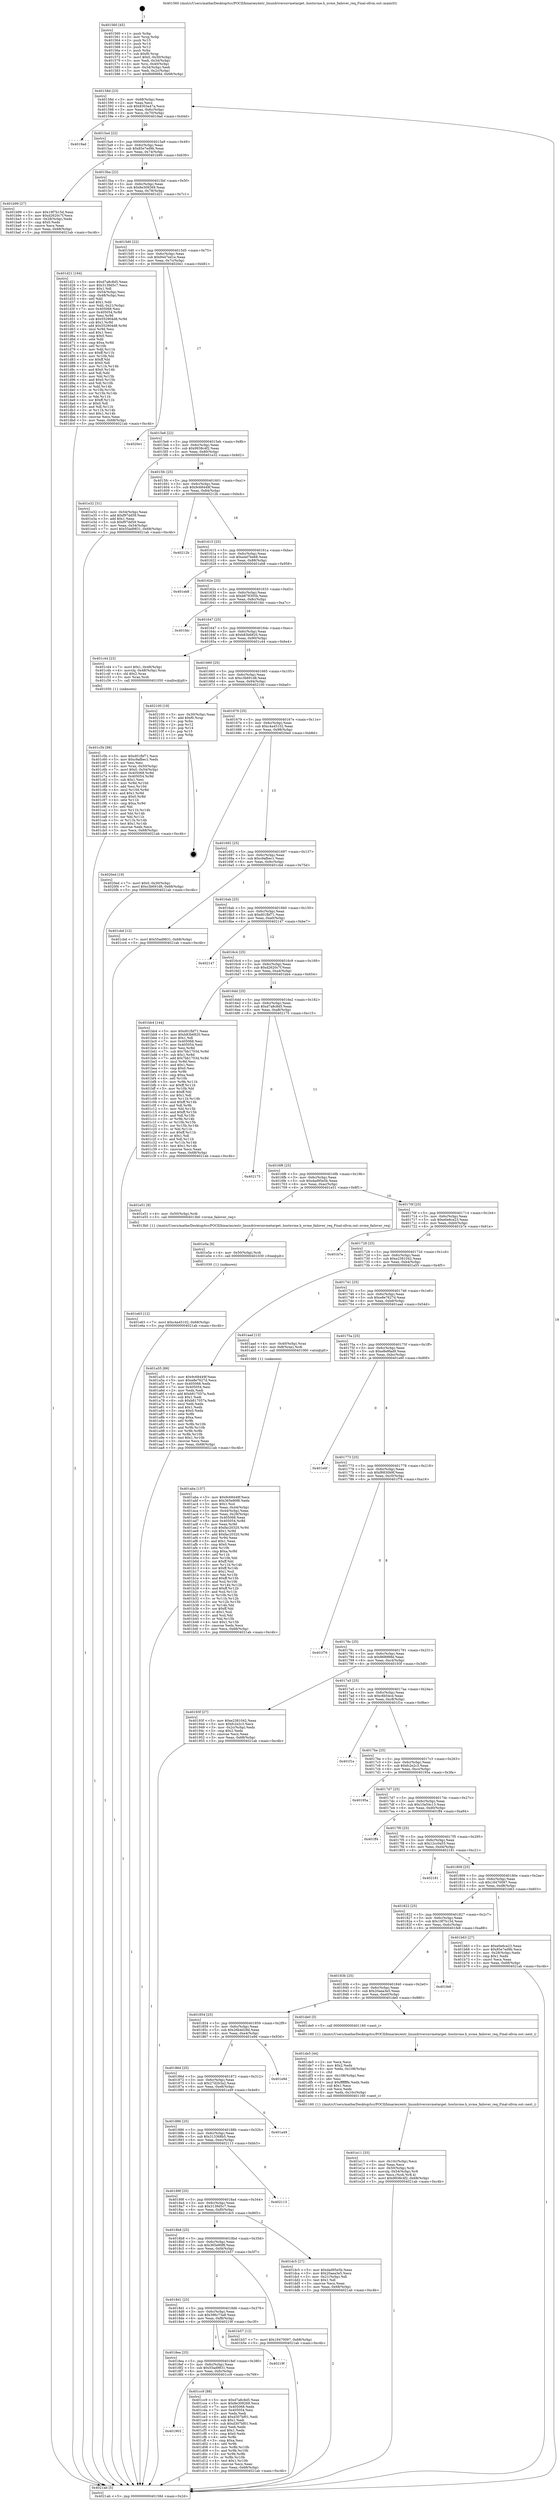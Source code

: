 digraph "0x401560" {
  label = "0x401560 (/mnt/c/Users/mathe/Desktop/tcc/POCII/binaries/extr_linuxdriversnvmetarget..hostnvme.h_nvme_failover_req_Final-ollvm.out::main(0))"
  labelloc = "t"
  node[shape=record]

  Entry [label="",width=0.3,height=0.3,shape=circle,fillcolor=black,style=filled]
  "0x40158d" [label="{
     0x40158d [23]\l
     | [instrs]\l
     &nbsp;&nbsp;0x40158d \<+3\>: mov -0x68(%rbp),%eax\l
     &nbsp;&nbsp;0x401590 \<+2\>: mov %eax,%ecx\l
     &nbsp;&nbsp;0x401592 \<+6\>: sub $0x8303a47a,%ecx\l
     &nbsp;&nbsp;0x401598 \<+3\>: mov %eax,-0x6c(%rbp)\l
     &nbsp;&nbsp;0x40159b \<+3\>: mov %ecx,-0x70(%rbp)\l
     &nbsp;&nbsp;0x40159e \<+6\>: je 00000000004019ad \<main+0x44d\>\l
  }"]
  "0x4019ad" [label="{
     0x4019ad\l
  }", style=dashed]
  "0x4015a4" [label="{
     0x4015a4 [22]\l
     | [instrs]\l
     &nbsp;&nbsp;0x4015a4 \<+5\>: jmp 00000000004015a9 \<main+0x49\>\l
     &nbsp;&nbsp;0x4015a9 \<+3\>: mov -0x6c(%rbp),%eax\l
     &nbsp;&nbsp;0x4015ac \<+5\>: sub $0x85e7ed9b,%eax\l
     &nbsp;&nbsp;0x4015b1 \<+3\>: mov %eax,-0x74(%rbp)\l
     &nbsp;&nbsp;0x4015b4 \<+6\>: je 0000000000401b99 \<main+0x639\>\l
  }"]
  Exit [label="",width=0.3,height=0.3,shape=circle,fillcolor=black,style=filled,peripheries=2]
  "0x401b99" [label="{
     0x401b99 [27]\l
     | [instrs]\l
     &nbsp;&nbsp;0x401b99 \<+5\>: mov $0x19f7b15d,%eax\l
     &nbsp;&nbsp;0x401b9e \<+5\>: mov $0xd2620c7f,%ecx\l
     &nbsp;&nbsp;0x401ba3 \<+3\>: mov -0x28(%rbp),%edx\l
     &nbsp;&nbsp;0x401ba6 \<+3\>: cmp $0x0,%edx\l
     &nbsp;&nbsp;0x401ba9 \<+3\>: cmove %ecx,%eax\l
     &nbsp;&nbsp;0x401bac \<+3\>: mov %eax,-0x68(%rbp)\l
     &nbsp;&nbsp;0x401baf \<+5\>: jmp 00000000004021ab \<main+0xc4b\>\l
  }"]
  "0x4015ba" [label="{
     0x4015ba [22]\l
     | [instrs]\l
     &nbsp;&nbsp;0x4015ba \<+5\>: jmp 00000000004015bf \<main+0x5f\>\l
     &nbsp;&nbsp;0x4015bf \<+3\>: mov -0x6c(%rbp),%eax\l
     &nbsp;&nbsp;0x4015c2 \<+5\>: sub $0x8e309269,%eax\l
     &nbsp;&nbsp;0x4015c7 \<+3\>: mov %eax,-0x78(%rbp)\l
     &nbsp;&nbsp;0x4015ca \<+6\>: je 0000000000401d21 \<main+0x7c1\>\l
  }"]
  "0x401e63" [label="{
     0x401e63 [12]\l
     | [instrs]\l
     &nbsp;&nbsp;0x401e63 \<+7\>: movl $0xc4a45102,-0x68(%rbp)\l
     &nbsp;&nbsp;0x401e6a \<+5\>: jmp 00000000004021ab \<main+0xc4b\>\l
  }"]
  "0x401d21" [label="{
     0x401d21 [164]\l
     | [instrs]\l
     &nbsp;&nbsp;0x401d21 \<+5\>: mov $0xd7a8c8d5,%eax\l
     &nbsp;&nbsp;0x401d26 \<+5\>: mov $0x3139d5c7,%ecx\l
     &nbsp;&nbsp;0x401d2b \<+2\>: mov $0x1,%dl\l
     &nbsp;&nbsp;0x401d2d \<+3\>: mov -0x54(%rbp),%esi\l
     &nbsp;&nbsp;0x401d30 \<+3\>: cmp -0x48(%rbp),%esi\l
     &nbsp;&nbsp;0x401d33 \<+4\>: setl %dil\l
     &nbsp;&nbsp;0x401d37 \<+4\>: and $0x1,%dil\l
     &nbsp;&nbsp;0x401d3b \<+4\>: mov %dil,-0x21(%rbp)\l
     &nbsp;&nbsp;0x401d3f \<+7\>: mov 0x405068,%esi\l
     &nbsp;&nbsp;0x401d46 \<+8\>: mov 0x405054,%r8d\l
     &nbsp;&nbsp;0x401d4e \<+3\>: mov %esi,%r9d\l
     &nbsp;&nbsp;0x401d51 \<+7\>: sub $0x552904d8,%r9d\l
     &nbsp;&nbsp;0x401d58 \<+4\>: sub $0x1,%r9d\l
     &nbsp;&nbsp;0x401d5c \<+7\>: add $0x552904d8,%r9d\l
     &nbsp;&nbsp;0x401d63 \<+4\>: imul %r9d,%esi\l
     &nbsp;&nbsp;0x401d67 \<+3\>: and $0x1,%esi\l
     &nbsp;&nbsp;0x401d6a \<+3\>: cmp $0x0,%esi\l
     &nbsp;&nbsp;0x401d6d \<+4\>: sete %dil\l
     &nbsp;&nbsp;0x401d71 \<+4\>: cmp $0xa,%r8d\l
     &nbsp;&nbsp;0x401d75 \<+4\>: setl %r10b\l
     &nbsp;&nbsp;0x401d79 \<+3\>: mov %dil,%r11b\l
     &nbsp;&nbsp;0x401d7c \<+4\>: xor $0xff,%r11b\l
     &nbsp;&nbsp;0x401d80 \<+3\>: mov %r10b,%bl\l
     &nbsp;&nbsp;0x401d83 \<+3\>: xor $0xff,%bl\l
     &nbsp;&nbsp;0x401d86 \<+3\>: xor $0x0,%dl\l
     &nbsp;&nbsp;0x401d89 \<+3\>: mov %r11b,%r14b\l
     &nbsp;&nbsp;0x401d8c \<+4\>: and $0x0,%r14b\l
     &nbsp;&nbsp;0x401d90 \<+3\>: and %dl,%dil\l
     &nbsp;&nbsp;0x401d93 \<+3\>: mov %bl,%r15b\l
     &nbsp;&nbsp;0x401d96 \<+4\>: and $0x0,%r15b\l
     &nbsp;&nbsp;0x401d9a \<+3\>: and %dl,%r10b\l
     &nbsp;&nbsp;0x401d9d \<+3\>: or %dil,%r14b\l
     &nbsp;&nbsp;0x401da0 \<+3\>: or %r10b,%r15b\l
     &nbsp;&nbsp;0x401da3 \<+3\>: xor %r15b,%r14b\l
     &nbsp;&nbsp;0x401da6 \<+3\>: or %bl,%r11b\l
     &nbsp;&nbsp;0x401da9 \<+4\>: xor $0xff,%r11b\l
     &nbsp;&nbsp;0x401dad \<+3\>: or $0x0,%dl\l
     &nbsp;&nbsp;0x401db0 \<+3\>: and %dl,%r11b\l
     &nbsp;&nbsp;0x401db3 \<+3\>: or %r11b,%r14b\l
     &nbsp;&nbsp;0x401db6 \<+4\>: test $0x1,%r14b\l
     &nbsp;&nbsp;0x401dba \<+3\>: cmovne %ecx,%eax\l
     &nbsp;&nbsp;0x401dbd \<+3\>: mov %eax,-0x68(%rbp)\l
     &nbsp;&nbsp;0x401dc0 \<+5\>: jmp 00000000004021ab \<main+0xc4b\>\l
  }"]
  "0x4015d0" [label="{
     0x4015d0 [22]\l
     | [instrs]\l
     &nbsp;&nbsp;0x4015d0 \<+5\>: jmp 00000000004015d5 \<main+0x75\>\l
     &nbsp;&nbsp;0x4015d5 \<+3\>: mov -0x6c(%rbp),%eax\l
     &nbsp;&nbsp;0x4015d8 \<+5\>: sub $0x9447ed1e,%eax\l
     &nbsp;&nbsp;0x4015dd \<+3\>: mov %eax,-0x7c(%rbp)\l
     &nbsp;&nbsp;0x4015e0 \<+6\>: je 00000000004020e1 \<main+0xb81\>\l
  }"]
  "0x401e5a" [label="{
     0x401e5a [9]\l
     | [instrs]\l
     &nbsp;&nbsp;0x401e5a \<+4\>: mov -0x50(%rbp),%rdi\l
     &nbsp;&nbsp;0x401e5e \<+5\>: call 0000000000401030 \<free@plt\>\l
     | [calls]\l
     &nbsp;&nbsp;0x401030 \{1\} (unknown)\l
  }"]
  "0x4020e1" [label="{
     0x4020e1\l
  }", style=dashed]
  "0x4015e6" [label="{
     0x4015e6 [22]\l
     | [instrs]\l
     &nbsp;&nbsp;0x4015e6 \<+5\>: jmp 00000000004015eb \<main+0x8b\>\l
     &nbsp;&nbsp;0x4015eb \<+3\>: mov -0x6c(%rbp),%eax\l
     &nbsp;&nbsp;0x4015ee \<+5\>: sub $0x9938c4f2,%eax\l
     &nbsp;&nbsp;0x4015f3 \<+3\>: mov %eax,-0x80(%rbp)\l
     &nbsp;&nbsp;0x4015f6 \<+6\>: je 0000000000401e32 \<main+0x8d2\>\l
  }"]
  "0x401e11" [label="{
     0x401e11 [33]\l
     | [instrs]\l
     &nbsp;&nbsp;0x401e11 \<+6\>: mov -0x10c(%rbp),%ecx\l
     &nbsp;&nbsp;0x401e17 \<+3\>: imul %eax,%ecx\l
     &nbsp;&nbsp;0x401e1a \<+4\>: mov -0x50(%rbp),%rdi\l
     &nbsp;&nbsp;0x401e1e \<+4\>: movslq -0x54(%rbp),%r8\l
     &nbsp;&nbsp;0x401e22 \<+4\>: mov %ecx,(%rdi,%r8,4)\l
     &nbsp;&nbsp;0x401e26 \<+7\>: movl $0x9938c4f2,-0x68(%rbp)\l
     &nbsp;&nbsp;0x401e2d \<+5\>: jmp 00000000004021ab \<main+0xc4b\>\l
  }"]
  "0x401e32" [label="{
     0x401e32 [31]\l
     | [instrs]\l
     &nbsp;&nbsp;0x401e32 \<+3\>: mov -0x54(%rbp),%eax\l
     &nbsp;&nbsp;0x401e35 \<+5\>: add $0xf97dd59,%eax\l
     &nbsp;&nbsp;0x401e3a \<+3\>: add $0x1,%eax\l
     &nbsp;&nbsp;0x401e3d \<+5\>: sub $0xf97dd59,%eax\l
     &nbsp;&nbsp;0x401e42 \<+3\>: mov %eax,-0x54(%rbp)\l
     &nbsp;&nbsp;0x401e45 \<+7\>: movl $0x55ad9831,-0x68(%rbp)\l
     &nbsp;&nbsp;0x401e4c \<+5\>: jmp 00000000004021ab \<main+0xc4b\>\l
  }"]
  "0x4015fc" [label="{
     0x4015fc [25]\l
     | [instrs]\l
     &nbsp;&nbsp;0x4015fc \<+5\>: jmp 0000000000401601 \<main+0xa1\>\l
     &nbsp;&nbsp;0x401601 \<+3\>: mov -0x6c(%rbp),%eax\l
     &nbsp;&nbsp;0x401604 \<+5\>: sub $0x9c68449f,%eax\l
     &nbsp;&nbsp;0x401609 \<+6\>: mov %eax,-0x84(%rbp)\l
     &nbsp;&nbsp;0x40160f \<+6\>: je 000000000040212b \<main+0xbcb\>\l
  }"]
  "0x401de5" [label="{
     0x401de5 [44]\l
     | [instrs]\l
     &nbsp;&nbsp;0x401de5 \<+2\>: xor %ecx,%ecx\l
     &nbsp;&nbsp;0x401de7 \<+5\>: mov $0x2,%edx\l
     &nbsp;&nbsp;0x401dec \<+6\>: mov %edx,-0x108(%rbp)\l
     &nbsp;&nbsp;0x401df2 \<+1\>: cltd\l
     &nbsp;&nbsp;0x401df3 \<+6\>: mov -0x108(%rbp),%esi\l
     &nbsp;&nbsp;0x401df9 \<+2\>: idiv %esi\l
     &nbsp;&nbsp;0x401dfb \<+6\>: imul $0xfffffffe,%edx,%edx\l
     &nbsp;&nbsp;0x401e01 \<+3\>: sub $0x1,%ecx\l
     &nbsp;&nbsp;0x401e04 \<+2\>: sub %ecx,%edx\l
     &nbsp;&nbsp;0x401e06 \<+6\>: mov %edx,-0x10c(%rbp)\l
     &nbsp;&nbsp;0x401e0c \<+5\>: call 0000000000401160 \<next_i\>\l
     | [calls]\l
     &nbsp;&nbsp;0x401160 \{1\} (/mnt/c/Users/mathe/Desktop/tcc/POCII/binaries/extr_linuxdriversnvmetarget..hostnvme.h_nvme_failover_req_Final-ollvm.out::next_i)\l
  }"]
  "0x40212b" [label="{
     0x40212b\l
  }", style=dashed]
  "0x401615" [label="{
     0x401615 [25]\l
     | [instrs]\l
     &nbsp;&nbsp;0x401615 \<+5\>: jmp 000000000040161a \<main+0xba\>\l
     &nbsp;&nbsp;0x40161a \<+3\>: mov -0x6c(%rbp),%eax\l
     &nbsp;&nbsp;0x40161d \<+5\>: sub $0xa4d7be68,%eax\l
     &nbsp;&nbsp;0x401622 \<+6\>: mov %eax,-0x88(%rbp)\l
     &nbsp;&nbsp;0x401628 \<+6\>: je 0000000000401eb8 \<main+0x958\>\l
  }"]
  "0x401903" [label="{
     0x401903\l
  }", style=dashed]
  "0x401eb8" [label="{
     0x401eb8\l
  }", style=dashed]
  "0x40162e" [label="{
     0x40162e [25]\l
     | [instrs]\l
     &nbsp;&nbsp;0x40162e \<+5\>: jmp 0000000000401633 \<main+0xd3\>\l
     &nbsp;&nbsp;0x401633 \<+3\>: mov -0x6c(%rbp),%eax\l
     &nbsp;&nbsp;0x401636 \<+5\>: sub $0xb678305b,%eax\l
     &nbsp;&nbsp;0x40163b \<+6\>: mov %eax,-0x8c(%rbp)\l
     &nbsp;&nbsp;0x401641 \<+6\>: je 0000000000401fdc \<main+0xa7c\>\l
  }"]
  "0x401cc9" [label="{
     0x401cc9 [88]\l
     | [instrs]\l
     &nbsp;&nbsp;0x401cc9 \<+5\>: mov $0xd7a8c8d5,%eax\l
     &nbsp;&nbsp;0x401cce \<+5\>: mov $0x8e309269,%ecx\l
     &nbsp;&nbsp;0x401cd3 \<+7\>: mov 0x405068,%edx\l
     &nbsp;&nbsp;0x401cda \<+7\>: mov 0x405054,%esi\l
     &nbsp;&nbsp;0x401ce1 \<+2\>: mov %edx,%edi\l
     &nbsp;&nbsp;0x401ce3 \<+6\>: add $0xd307bf01,%edi\l
     &nbsp;&nbsp;0x401ce9 \<+3\>: sub $0x1,%edi\l
     &nbsp;&nbsp;0x401cec \<+6\>: sub $0xd307bf01,%edi\l
     &nbsp;&nbsp;0x401cf2 \<+3\>: imul %edi,%edx\l
     &nbsp;&nbsp;0x401cf5 \<+3\>: and $0x1,%edx\l
     &nbsp;&nbsp;0x401cf8 \<+3\>: cmp $0x0,%edx\l
     &nbsp;&nbsp;0x401cfb \<+4\>: sete %r8b\l
     &nbsp;&nbsp;0x401cff \<+3\>: cmp $0xa,%esi\l
     &nbsp;&nbsp;0x401d02 \<+4\>: setl %r9b\l
     &nbsp;&nbsp;0x401d06 \<+3\>: mov %r8b,%r10b\l
     &nbsp;&nbsp;0x401d09 \<+3\>: and %r9b,%r10b\l
     &nbsp;&nbsp;0x401d0c \<+3\>: xor %r9b,%r8b\l
     &nbsp;&nbsp;0x401d0f \<+3\>: or %r8b,%r10b\l
     &nbsp;&nbsp;0x401d12 \<+4\>: test $0x1,%r10b\l
     &nbsp;&nbsp;0x401d16 \<+3\>: cmovne %ecx,%eax\l
     &nbsp;&nbsp;0x401d19 \<+3\>: mov %eax,-0x68(%rbp)\l
     &nbsp;&nbsp;0x401d1c \<+5\>: jmp 00000000004021ab \<main+0xc4b\>\l
  }"]
  "0x401fdc" [label="{
     0x401fdc\l
  }", style=dashed]
  "0x401647" [label="{
     0x401647 [25]\l
     | [instrs]\l
     &nbsp;&nbsp;0x401647 \<+5\>: jmp 000000000040164c \<main+0xec\>\l
     &nbsp;&nbsp;0x40164c \<+3\>: mov -0x6c(%rbp),%eax\l
     &nbsp;&nbsp;0x40164f \<+5\>: sub $0xb83b6820,%eax\l
     &nbsp;&nbsp;0x401654 \<+6\>: mov %eax,-0x90(%rbp)\l
     &nbsp;&nbsp;0x40165a \<+6\>: je 0000000000401c44 \<main+0x6e4\>\l
  }"]
  "0x4018ea" [label="{
     0x4018ea [25]\l
     | [instrs]\l
     &nbsp;&nbsp;0x4018ea \<+5\>: jmp 00000000004018ef \<main+0x38f\>\l
     &nbsp;&nbsp;0x4018ef \<+3\>: mov -0x6c(%rbp),%eax\l
     &nbsp;&nbsp;0x4018f2 \<+5\>: sub $0x55ad9831,%eax\l
     &nbsp;&nbsp;0x4018f7 \<+6\>: mov %eax,-0xfc(%rbp)\l
     &nbsp;&nbsp;0x4018fd \<+6\>: je 0000000000401cc9 \<main+0x769\>\l
  }"]
  "0x401c44" [label="{
     0x401c44 [23]\l
     | [instrs]\l
     &nbsp;&nbsp;0x401c44 \<+7\>: movl $0x1,-0x48(%rbp)\l
     &nbsp;&nbsp;0x401c4b \<+4\>: movslq -0x48(%rbp),%rax\l
     &nbsp;&nbsp;0x401c4f \<+4\>: shl $0x2,%rax\l
     &nbsp;&nbsp;0x401c53 \<+3\>: mov %rax,%rdi\l
     &nbsp;&nbsp;0x401c56 \<+5\>: call 0000000000401050 \<malloc@plt\>\l
     | [calls]\l
     &nbsp;&nbsp;0x401050 \{1\} (unknown)\l
  }"]
  "0x401660" [label="{
     0x401660 [25]\l
     | [instrs]\l
     &nbsp;&nbsp;0x401660 \<+5\>: jmp 0000000000401665 \<main+0x105\>\l
     &nbsp;&nbsp;0x401665 \<+3\>: mov -0x6c(%rbp),%eax\l
     &nbsp;&nbsp;0x401668 \<+5\>: sub $0xc3b691d8,%eax\l
     &nbsp;&nbsp;0x40166d \<+6\>: mov %eax,-0x94(%rbp)\l
     &nbsp;&nbsp;0x401673 \<+6\>: je 0000000000402100 \<main+0xba0\>\l
  }"]
  "0x40219f" [label="{
     0x40219f\l
  }", style=dashed]
  "0x402100" [label="{
     0x402100 [19]\l
     | [instrs]\l
     &nbsp;&nbsp;0x402100 \<+3\>: mov -0x30(%rbp),%eax\l
     &nbsp;&nbsp;0x402103 \<+7\>: add $0xf0,%rsp\l
     &nbsp;&nbsp;0x40210a \<+1\>: pop %rbx\l
     &nbsp;&nbsp;0x40210b \<+2\>: pop %r12\l
     &nbsp;&nbsp;0x40210d \<+2\>: pop %r14\l
     &nbsp;&nbsp;0x40210f \<+2\>: pop %r15\l
     &nbsp;&nbsp;0x402111 \<+1\>: pop %rbp\l
     &nbsp;&nbsp;0x402112 \<+1\>: ret\l
  }"]
  "0x401679" [label="{
     0x401679 [25]\l
     | [instrs]\l
     &nbsp;&nbsp;0x401679 \<+5\>: jmp 000000000040167e \<main+0x11e\>\l
     &nbsp;&nbsp;0x40167e \<+3\>: mov -0x6c(%rbp),%eax\l
     &nbsp;&nbsp;0x401681 \<+5\>: sub $0xc4a45102,%eax\l
     &nbsp;&nbsp;0x401686 \<+6\>: mov %eax,-0x98(%rbp)\l
     &nbsp;&nbsp;0x40168c \<+6\>: je 00000000004020ed \<main+0xb8d\>\l
  }"]
  "0x401c5b" [label="{
     0x401c5b [98]\l
     | [instrs]\l
     &nbsp;&nbsp;0x401c5b \<+5\>: mov $0xd01fbf71,%ecx\l
     &nbsp;&nbsp;0x401c60 \<+5\>: mov $0xc9afbec1,%edx\l
     &nbsp;&nbsp;0x401c65 \<+2\>: xor %esi,%esi\l
     &nbsp;&nbsp;0x401c67 \<+4\>: mov %rax,-0x50(%rbp)\l
     &nbsp;&nbsp;0x401c6b \<+7\>: movl $0x0,-0x54(%rbp)\l
     &nbsp;&nbsp;0x401c72 \<+8\>: mov 0x405068,%r8d\l
     &nbsp;&nbsp;0x401c7a \<+8\>: mov 0x405054,%r9d\l
     &nbsp;&nbsp;0x401c82 \<+3\>: sub $0x1,%esi\l
     &nbsp;&nbsp;0x401c85 \<+3\>: mov %r8d,%r10d\l
     &nbsp;&nbsp;0x401c88 \<+3\>: add %esi,%r10d\l
     &nbsp;&nbsp;0x401c8b \<+4\>: imul %r10d,%r8d\l
     &nbsp;&nbsp;0x401c8f \<+4\>: and $0x1,%r8d\l
     &nbsp;&nbsp;0x401c93 \<+4\>: cmp $0x0,%r8d\l
     &nbsp;&nbsp;0x401c97 \<+4\>: sete %r11b\l
     &nbsp;&nbsp;0x401c9b \<+4\>: cmp $0xa,%r9d\l
     &nbsp;&nbsp;0x401c9f \<+3\>: setl %bl\l
     &nbsp;&nbsp;0x401ca2 \<+3\>: mov %r11b,%r14b\l
     &nbsp;&nbsp;0x401ca5 \<+3\>: and %bl,%r14b\l
     &nbsp;&nbsp;0x401ca8 \<+3\>: xor %bl,%r11b\l
     &nbsp;&nbsp;0x401cab \<+3\>: or %r11b,%r14b\l
     &nbsp;&nbsp;0x401cae \<+4\>: test $0x1,%r14b\l
     &nbsp;&nbsp;0x401cb2 \<+3\>: cmovne %edx,%ecx\l
     &nbsp;&nbsp;0x401cb5 \<+3\>: mov %ecx,-0x68(%rbp)\l
     &nbsp;&nbsp;0x401cb8 \<+5\>: jmp 00000000004021ab \<main+0xc4b\>\l
  }"]
  "0x4020ed" [label="{
     0x4020ed [19]\l
     | [instrs]\l
     &nbsp;&nbsp;0x4020ed \<+7\>: movl $0x0,-0x30(%rbp)\l
     &nbsp;&nbsp;0x4020f4 \<+7\>: movl $0xc3b691d8,-0x68(%rbp)\l
     &nbsp;&nbsp;0x4020fb \<+5\>: jmp 00000000004021ab \<main+0xc4b\>\l
  }"]
  "0x401692" [label="{
     0x401692 [25]\l
     | [instrs]\l
     &nbsp;&nbsp;0x401692 \<+5\>: jmp 0000000000401697 \<main+0x137\>\l
     &nbsp;&nbsp;0x401697 \<+3\>: mov -0x6c(%rbp),%eax\l
     &nbsp;&nbsp;0x40169a \<+5\>: sub $0xc9afbec1,%eax\l
     &nbsp;&nbsp;0x40169f \<+6\>: mov %eax,-0x9c(%rbp)\l
     &nbsp;&nbsp;0x4016a5 \<+6\>: je 0000000000401cbd \<main+0x75d\>\l
  }"]
  "0x4018d1" [label="{
     0x4018d1 [25]\l
     | [instrs]\l
     &nbsp;&nbsp;0x4018d1 \<+5\>: jmp 00000000004018d6 \<main+0x376\>\l
     &nbsp;&nbsp;0x4018d6 \<+3\>: mov -0x6c(%rbp),%eax\l
     &nbsp;&nbsp;0x4018d9 \<+5\>: sub $0x396c73a8,%eax\l
     &nbsp;&nbsp;0x4018de \<+6\>: mov %eax,-0xf8(%rbp)\l
     &nbsp;&nbsp;0x4018e4 \<+6\>: je 000000000040219f \<main+0xc3f\>\l
  }"]
  "0x401cbd" [label="{
     0x401cbd [12]\l
     | [instrs]\l
     &nbsp;&nbsp;0x401cbd \<+7\>: movl $0x55ad9831,-0x68(%rbp)\l
     &nbsp;&nbsp;0x401cc4 \<+5\>: jmp 00000000004021ab \<main+0xc4b\>\l
  }"]
  "0x4016ab" [label="{
     0x4016ab [25]\l
     | [instrs]\l
     &nbsp;&nbsp;0x4016ab \<+5\>: jmp 00000000004016b0 \<main+0x150\>\l
     &nbsp;&nbsp;0x4016b0 \<+3\>: mov -0x6c(%rbp),%eax\l
     &nbsp;&nbsp;0x4016b3 \<+5\>: sub $0xd01fbf71,%eax\l
     &nbsp;&nbsp;0x4016b8 \<+6\>: mov %eax,-0xa0(%rbp)\l
     &nbsp;&nbsp;0x4016be \<+6\>: je 0000000000402147 \<main+0xbe7\>\l
  }"]
  "0x401b57" [label="{
     0x401b57 [12]\l
     | [instrs]\l
     &nbsp;&nbsp;0x401b57 \<+7\>: movl $0x18470097,-0x68(%rbp)\l
     &nbsp;&nbsp;0x401b5e \<+5\>: jmp 00000000004021ab \<main+0xc4b\>\l
  }"]
  "0x402147" [label="{
     0x402147\l
  }", style=dashed]
  "0x4016c4" [label="{
     0x4016c4 [25]\l
     | [instrs]\l
     &nbsp;&nbsp;0x4016c4 \<+5\>: jmp 00000000004016c9 \<main+0x169\>\l
     &nbsp;&nbsp;0x4016c9 \<+3\>: mov -0x6c(%rbp),%eax\l
     &nbsp;&nbsp;0x4016cc \<+5\>: sub $0xd2620c7f,%eax\l
     &nbsp;&nbsp;0x4016d1 \<+6\>: mov %eax,-0xa4(%rbp)\l
     &nbsp;&nbsp;0x4016d7 \<+6\>: je 0000000000401bb4 \<main+0x654\>\l
  }"]
  "0x4018b8" [label="{
     0x4018b8 [25]\l
     | [instrs]\l
     &nbsp;&nbsp;0x4018b8 \<+5\>: jmp 00000000004018bd \<main+0x35d\>\l
     &nbsp;&nbsp;0x4018bd \<+3\>: mov -0x6c(%rbp),%eax\l
     &nbsp;&nbsp;0x4018c0 \<+5\>: sub $0x365e90f8,%eax\l
     &nbsp;&nbsp;0x4018c5 \<+6\>: mov %eax,-0xf4(%rbp)\l
     &nbsp;&nbsp;0x4018cb \<+6\>: je 0000000000401b57 \<main+0x5f7\>\l
  }"]
  "0x401bb4" [label="{
     0x401bb4 [144]\l
     | [instrs]\l
     &nbsp;&nbsp;0x401bb4 \<+5\>: mov $0xd01fbf71,%eax\l
     &nbsp;&nbsp;0x401bb9 \<+5\>: mov $0xb83b6820,%ecx\l
     &nbsp;&nbsp;0x401bbe \<+2\>: mov $0x1,%dl\l
     &nbsp;&nbsp;0x401bc0 \<+7\>: mov 0x405068,%esi\l
     &nbsp;&nbsp;0x401bc7 \<+7\>: mov 0x405054,%edi\l
     &nbsp;&nbsp;0x401bce \<+3\>: mov %esi,%r8d\l
     &nbsp;&nbsp;0x401bd1 \<+7\>: sub $0x7bb1703d,%r8d\l
     &nbsp;&nbsp;0x401bd8 \<+4\>: sub $0x1,%r8d\l
     &nbsp;&nbsp;0x401bdc \<+7\>: add $0x7bb1703d,%r8d\l
     &nbsp;&nbsp;0x401be3 \<+4\>: imul %r8d,%esi\l
     &nbsp;&nbsp;0x401be7 \<+3\>: and $0x1,%esi\l
     &nbsp;&nbsp;0x401bea \<+3\>: cmp $0x0,%esi\l
     &nbsp;&nbsp;0x401bed \<+4\>: sete %r9b\l
     &nbsp;&nbsp;0x401bf1 \<+3\>: cmp $0xa,%edi\l
     &nbsp;&nbsp;0x401bf4 \<+4\>: setl %r10b\l
     &nbsp;&nbsp;0x401bf8 \<+3\>: mov %r9b,%r11b\l
     &nbsp;&nbsp;0x401bfb \<+4\>: xor $0xff,%r11b\l
     &nbsp;&nbsp;0x401bff \<+3\>: mov %r10b,%bl\l
     &nbsp;&nbsp;0x401c02 \<+3\>: xor $0xff,%bl\l
     &nbsp;&nbsp;0x401c05 \<+3\>: xor $0x1,%dl\l
     &nbsp;&nbsp;0x401c08 \<+3\>: mov %r11b,%r14b\l
     &nbsp;&nbsp;0x401c0b \<+4\>: and $0xff,%r14b\l
     &nbsp;&nbsp;0x401c0f \<+3\>: and %dl,%r9b\l
     &nbsp;&nbsp;0x401c12 \<+3\>: mov %bl,%r15b\l
     &nbsp;&nbsp;0x401c15 \<+4\>: and $0xff,%r15b\l
     &nbsp;&nbsp;0x401c19 \<+3\>: and %dl,%r10b\l
     &nbsp;&nbsp;0x401c1c \<+3\>: or %r9b,%r14b\l
     &nbsp;&nbsp;0x401c1f \<+3\>: or %r10b,%r15b\l
     &nbsp;&nbsp;0x401c22 \<+3\>: xor %r15b,%r14b\l
     &nbsp;&nbsp;0x401c25 \<+3\>: or %bl,%r11b\l
     &nbsp;&nbsp;0x401c28 \<+4\>: xor $0xff,%r11b\l
     &nbsp;&nbsp;0x401c2c \<+3\>: or $0x1,%dl\l
     &nbsp;&nbsp;0x401c2f \<+3\>: and %dl,%r11b\l
     &nbsp;&nbsp;0x401c32 \<+3\>: or %r11b,%r14b\l
     &nbsp;&nbsp;0x401c35 \<+4\>: test $0x1,%r14b\l
     &nbsp;&nbsp;0x401c39 \<+3\>: cmovne %ecx,%eax\l
     &nbsp;&nbsp;0x401c3c \<+3\>: mov %eax,-0x68(%rbp)\l
     &nbsp;&nbsp;0x401c3f \<+5\>: jmp 00000000004021ab \<main+0xc4b\>\l
  }"]
  "0x4016dd" [label="{
     0x4016dd [25]\l
     | [instrs]\l
     &nbsp;&nbsp;0x4016dd \<+5\>: jmp 00000000004016e2 \<main+0x182\>\l
     &nbsp;&nbsp;0x4016e2 \<+3\>: mov -0x6c(%rbp),%eax\l
     &nbsp;&nbsp;0x4016e5 \<+5\>: sub $0xd7a8c8d5,%eax\l
     &nbsp;&nbsp;0x4016ea \<+6\>: mov %eax,-0xa8(%rbp)\l
     &nbsp;&nbsp;0x4016f0 \<+6\>: je 0000000000402175 \<main+0xc15\>\l
  }"]
  "0x401dc5" [label="{
     0x401dc5 [27]\l
     | [instrs]\l
     &nbsp;&nbsp;0x401dc5 \<+5\>: mov $0xdad95e5b,%eax\l
     &nbsp;&nbsp;0x401dca \<+5\>: mov $0x20aea3e5,%ecx\l
     &nbsp;&nbsp;0x401dcf \<+3\>: mov -0x21(%rbp),%dl\l
     &nbsp;&nbsp;0x401dd2 \<+3\>: test $0x1,%dl\l
     &nbsp;&nbsp;0x401dd5 \<+3\>: cmovne %ecx,%eax\l
     &nbsp;&nbsp;0x401dd8 \<+3\>: mov %eax,-0x68(%rbp)\l
     &nbsp;&nbsp;0x401ddb \<+5\>: jmp 00000000004021ab \<main+0xc4b\>\l
  }"]
  "0x402175" [label="{
     0x402175\l
  }", style=dashed]
  "0x4016f6" [label="{
     0x4016f6 [25]\l
     | [instrs]\l
     &nbsp;&nbsp;0x4016f6 \<+5\>: jmp 00000000004016fb \<main+0x19b\>\l
     &nbsp;&nbsp;0x4016fb \<+3\>: mov -0x6c(%rbp),%eax\l
     &nbsp;&nbsp;0x4016fe \<+5\>: sub $0xdad95e5b,%eax\l
     &nbsp;&nbsp;0x401703 \<+6\>: mov %eax,-0xac(%rbp)\l
     &nbsp;&nbsp;0x401709 \<+6\>: je 0000000000401e51 \<main+0x8f1\>\l
  }"]
  "0x40189f" [label="{
     0x40189f [25]\l
     | [instrs]\l
     &nbsp;&nbsp;0x40189f \<+5\>: jmp 00000000004018a4 \<main+0x344\>\l
     &nbsp;&nbsp;0x4018a4 \<+3\>: mov -0x6c(%rbp),%eax\l
     &nbsp;&nbsp;0x4018a7 \<+5\>: sub $0x3139d5c7,%eax\l
     &nbsp;&nbsp;0x4018ac \<+6\>: mov %eax,-0xf0(%rbp)\l
     &nbsp;&nbsp;0x4018b2 \<+6\>: je 0000000000401dc5 \<main+0x865\>\l
  }"]
  "0x401e51" [label="{
     0x401e51 [9]\l
     | [instrs]\l
     &nbsp;&nbsp;0x401e51 \<+4\>: mov -0x50(%rbp),%rdi\l
     &nbsp;&nbsp;0x401e55 \<+5\>: call 00000000004013b0 \<nvme_failover_req\>\l
     | [calls]\l
     &nbsp;&nbsp;0x4013b0 \{1\} (/mnt/c/Users/mathe/Desktop/tcc/POCII/binaries/extr_linuxdriversnvmetarget..hostnvme.h_nvme_failover_req_Final-ollvm.out::nvme_failover_req)\l
  }"]
  "0x40170f" [label="{
     0x40170f [25]\l
     | [instrs]\l
     &nbsp;&nbsp;0x40170f \<+5\>: jmp 0000000000401714 \<main+0x1b4\>\l
     &nbsp;&nbsp;0x401714 \<+3\>: mov -0x6c(%rbp),%eax\l
     &nbsp;&nbsp;0x401717 \<+5\>: sub $0xe0e6ce23,%eax\l
     &nbsp;&nbsp;0x40171c \<+6\>: mov %eax,-0xb0(%rbp)\l
     &nbsp;&nbsp;0x401722 \<+6\>: je 0000000000401b7e \<main+0x61e\>\l
  }"]
  "0x402113" [label="{
     0x402113\l
  }", style=dashed]
  "0x401b7e" [label="{
     0x401b7e\l
  }", style=dashed]
  "0x401728" [label="{
     0x401728 [25]\l
     | [instrs]\l
     &nbsp;&nbsp;0x401728 \<+5\>: jmp 000000000040172d \<main+0x1cd\>\l
     &nbsp;&nbsp;0x40172d \<+3\>: mov -0x6c(%rbp),%eax\l
     &nbsp;&nbsp;0x401730 \<+5\>: sub $0xe2381042,%eax\l
     &nbsp;&nbsp;0x401735 \<+6\>: mov %eax,-0xb4(%rbp)\l
     &nbsp;&nbsp;0x40173b \<+6\>: je 0000000000401a55 \<main+0x4f5\>\l
  }"]
  "0x401886" [label="{
     0x401886 [25]\l
     | [instrs]\l
     &nbsp;&nbsp;0x401886 \<+5\>: jmp 000000000040188b \<main+0x32b\>\l
     &nbsp;&nbsp;0x40188b \<+3\>: mov -0x6c(%rbp),%eax\l
     &nbsp;&nbsp;0x40188e \<+5\>: sub $0x313368b5,%eax\l
     &nbsp;&nbsp;0x401893 \<+6\>: mov %eax,-0xec(%rbp)\l
     &nbsp;&nbsp;0x401899 \<+6\>: je 0000000000402113 \<main+0xbb3\>\l
  }"]
  "0x401a55" [label="{
     0x401a55 [88]\l
     | [instrs]\l
     &nbsp;&nbsp;0x401a55 \<+5\>: mov $0x9c68449f,%eax\l
     &nbsp;&nbsp;0x401a5a \<+5\>: mov $0xe8e7627d,%ecx\l
     &nbsp;&nbsp;0x401a5f \<+7\>: mov 0x405068,%edx\l
     &nbsp;&nbsp;0x401a66 \<+7\>: mov 0x405054,%esi\l
     &nbsp;&nbsp;0x401a6d \<+2\>: mov %edx,%edi\l
     &nbsp;&nbsp;0x401a6f \<+6\>: add $0xb817057a,%edi\l
     &nbsp;&nbsp;0x401a75 \<+3\>: sub $0x1,%edi\l
     &nbsp;&nbsp;0x401a78 \<+6\>: sub $0xb817057a,%edi\l
     &nbsp;&nbsp;0x401a7e \<+3\>: imul %edi,%edx\l
     &nbsp;&nbsp;0x401a81 \<+3\>: and $0x1,%edx\l
     &nbsp;&nbsp;0x401a84 \<+3\>: cmp $0x0,%edx\l
     &nbsp;&nbsp;0x401a87 \<+4\>: sete %r8b\l
     &nbsp;&nbsp;0x401a8b \<+3\>: cmp $0xa,%esi\l
     &nbsp;&nbsp;0x401a8e \<+4\>: setl %r9b\l
     &nbsp;&nbsp;0x401a92 \<+3\>: mov %r8b,%r10b\l
     &nbsp;&nbsp;0x401a95 \<+3\>: and %r9b,%r10b\l
     &nbsp;&nbsp;0x401a98 \<+3\>: xor %r9b,%r8b\l
     &nbsp;&nbsp;0x401a9b \<+3\>: or %r8b,%r10b\l
     &nbsp;&nbsp;0x401a9e \<+4\>: test $0x1,%r10b\l
     &nbsp;&nbsp;0x401aa2 \<+3\>: cmovne %ecx,%eax\l
     &nbsp;&nbsp;0x401aa5 \<+3\>: mov %eax,-0x68(%rbp)\l
     &nbsp;&nbsp;0x401aa8 \<+5\>: jmp 00000000004021ab \<main+0xc4b\>\l
  }"]
  "0x401741" [label="{
     0x401741 [25]\l
     | [instrs]\l
     &nbsp;&nbsp;0x401741 \<+5\>: jmp 0000000000401746 \<main+0x1e6\>\l
     &nbsp;&nbsp;0x401746 \<+3\>: mov -0x6c(%rbp),%eax\l
     &nbsp;&nbsp;0x401749 \<+5\>: sub $0xe8e7627d,%eax\l
     &nbsp;&nbsp;0x40174e \<+6\>: mov %eax,-0xb8(%rbp)\l
     &nbsp;&nbsp;0x401754 \<+6\>: je 0000000000401aad \<main+0x54d\>\l
  }"]
  "0x401a49" [label="{
     0x401a49\l
  }", style=dashed]
  "0x401aad" [label="{
     0x401aad [13]\l
     | [instrs]\l
     &nbsp;&nbsp;0x401aad \<+4\>: mov -0x40(%rbp),%rax\l
     &nbsp;&nbsp;0x401ab1 \<+4\>: mov 0x8(%rax),%rdi\l
     &nbsp;&nbsp;0x401ab5 \<+5\>: call 0000000000401060 \<atoi@plt\>\l
     | [calls]\l
     &nbsp;&nbsp;0x401060 \{1\} (unknown)\l
  }"]
  "0x40175a" [label="{
     0x40175a [25]\l
     | [instrs]\l
     &nbsp;&nbsp;0x40175a \<+5\>: jmp 000000000040175f \<main+0x1ff\>\l
     &nbsp;&nbsp;0x40175f \<+3\>: mov -0x6c(%rbp),%eax\l
     &nbsp;&nbsp;0x401762 \<+5\>: sub $0xe8e9fad9,%eax\l
     &nbsp;&nbsp;0x401767 \<+6\>: mov %eax,-0xbc(%rbp)\l
     &nbsp;&nbsp;0x40176d \<+6\>: je 0000000000401e6f \<main+0x90f\>\l
  }"]
  "0x40186d" [label="{
     0x40186d [25]\l
     | [instrs]\l
     &nbsp;&nbsp;0x40186d \<+5\>: jmp 0000000000401872 \<main+0x312\>\l
     &nbsp;&nbsp;0x401872 \<+3\>: mov -0x6c(%rbp),%eax\l
     &nbsp;&nbsp;0x401875 \<+5\>: sub $0x27d2b3a2,%eax\l
     &nbsp;&nbsp;0x40187a \<+6\>: mov %eax,-0xe8(%rbp)\l
     &nbsp;&nbsp;0x401880 \<+6\>: je 0000000000401a49 \<main+0x4e9\>\l
  }"]
  "0x401e6f" [label="{
     0x401e6f\l
  }", style=dashed]
  "0x401773" [label="{
     0x401773 [25]\l
     | [instrs]\l
     &nbsp;&nbsp;0x401773 \<+5\>: jmp 0000000000401778 \<main+0x218\>\l
     &nbsp;&nbsp;0x401778 \<+3\>: mov -0x6c(%rbp),%eax\l
     &nbsp;&nbsp;0x40177b \<+5\>: sub $0xf6830b9f,%eax\l
     &nbsp;&nbsp;0x401780 \<+6\>: mov %eax,-0xc0(%rbp)\l
     &nbsp;&nbsp;0x401786 \<+6\>: je 0000000000401f76 \<main+0xa16\>\l
  }"]
  "0x401e9d" [label="{
     0x401e9d\l
  }", style=dashed]
  "0x401f76" [label="{
     0x401f76\l
  }", style=dashed]
  "0x40178c" [label="{
     0x40178c [25]\l
     | [instrs]\l
     &nbsp;&nbsp;0x40178c \<+5\>: jmp 0000000000401791 \<main+0x231\>\l
     &nbsp;&nbsp;0x401791 \<+3\>: mov -0x6c(%rbp),%eax\l
     &nbsp;&nbsp;0x401794 \<+5\>: sub $0x868988d,%eax\l
     &nbsp;&nbsp;0x401799 \<+6\>: mov %eax,-0xc4(%rbp)\l
     &nbsp;&nbsp;0x40179f \<+6\>: je 000000000040193f \<main+0x3df\>\l
  }"]
  "0x401854" [label="{
     0x401854 [25]\l
     | [instrs]\l
     &nbsp;&nbsp;0x401854 \<+5\>: jmp 0000000000401859 \<main+0x2f9\>\l
     &nbsp;&nbsp;0x401859 \<+3\>: mov -0x6c(%rbp),%eax\l
     &nbsp;&nbsp;0x40185c \<+5\>: sub $0x26b4d28d,%eax\l
     &nbsp;&nbsp;0x401861 \<+6\>: mov %eax,-0xe4(%rbp)\l
     &nbsp;&nbsp;0x401867 \<+6\>: je 0000000000401e9d \<main+0x93d\>\l
  }"]
  "0x40193f" [label="{
     0x40193f [27]\l
     | [instrs]\l
     &nbsp;&nbsp;0x40193f \<+5\>: mov $0xe2381042,%eax\l
     &nbsp;&nbsp;0x401944 \<+5\>: mov $0xfc2e2c3,%ecx\l
     &nbsp;&nbsp;0x401949 \<+3\>: mov -0x2c(%rbp),%edx\l
     &nbsp;&nbsp;0x40194c \<+3\>: cmp $0x2,%edx\l
     &nbsp;&nbsp;0x40194f \<+3\>: cmovne %ecx,%eax\l
     &nbsp;&nbsp;0x401952 \<+3\>: mov %eax,-0x68(%rbp)\l
     &nbsp;&nbsp;0x401955 \<+5\>: jmp 00000000004021ab \<main+0xc4b\>\l
  }"]
  "0x4017a5" [label="{
     0x4017a5 [25]\l
     | [instrs]\l
     &nbsp;&nbsp;0x4017a5 \<+5\>: jmp 00000000004017aa \<main+0x24a\>\l
     &nbsp;&nbsp;0x4017aa \<+3\>: mov -0x6c(%rbp),%eax\l
     &nbsp;&nbsp;0x4017ad \<+5\>: sub $0xc6b54cd,%eax\l
     &nbsp;&nbsp;0x4017b2 \<+6\>: mov %eax,-0xc8(%rbp)\l
     &nbsp;&nbsp;0x4017b8 \<+6\>: je 0000000000401f1e \<main+0x9be\>\l
  }"]
  "0x4021ab" [label="{
     0x4021ab [5]\l
     | [instrs]\l
     &nbsp;&nbsp;0x4021ab \<+5\>: jmp 000000000040158d \<main+0x2d\>\l
  }"]
  "0x401560" [label="{
     0x401560 [45]\l
     | [instrs]\l
     &nbsp;&nbsp;0x401560 \<+1\>: push %rbp\l
     &nbsp;&nbsp;0x401561 \<+3\>: mov %rsp,%rbp\l
     &nbsp;&nbsp;0x401564 \<+2\>: push %r15\l
     &nbsp;&nbsp;0x401566 \<+2\>: push %r14\l
     &nbsp;&nbsp;0x401568 \<+2\>: push %r12\l
     &nbsp;&nbsp;0x40156a \<+1\>: push %rbx\l
     &nbsp;&nbsp;0x40156b \<+7\>: sub $0xf0,%rsp\l
     &nbsp;&nbsp;0x401572 \<+7\>: movl $0x0,-0x30(%rbp)\l
     &nbsp;&nbsp;0x401579 \<+3\>: mov %edi,-0x34(%rbp)\l
     &nbsp;&nbsp;0x40157c \<+4\>: mov %rsi,-0x40(%rbp)\l
     &nbsp;&nbsp;0x401580 \<+3\>: mov -0x34(%rbp),%edi\l
     &nbsp;&nbsp;0x401583 \<+3\>: mov %edi,-0x2c(%rbp)\l
     &nbsp;&nbsp;0x401586 \<+7\>: movl $0x868988d,-0x68(%rbp)\l
  }"]
  "0x401aba" [label="{
     0x401aba [157]\l
     | [instrs]\l
     &nbsp;&nbsp;0x401aba \<+5\>: mov $0x9c68449f,%ecx\l
     &nbsp;&nbsp;0x401abf \<+5\>: mov $0x365e90f8,%edx\l
     &nbsp;&nbsp;0x401ac4 \<+3\>: mov $0x1,%sil\l
     &nbsp;&nbsp;0x401ac7 \<+3\>: mov %eax,-0x44(%rbp)\l
     &nbsp;&nbsp;0x401aca \<+3\>: mov -0x44(%rbp),%eax\l
     &nbsp;&nbsp;0x401acd \<+3\>: mov %eax,-0x28(%rbp)\l
     &nbsp;&nbsp;0x401ad0 \<+7\>: mov 0x405068,%eax\l
     &nbsp;&nbsp;0x401ad7 \<+8\>: mov 0x405054,%r8d\l
     &nbsp;&nbsp;0x401adf \<+3\>: mov %eax,%r9d\l
     &nbsp;&nbsp;0x401ae2 \<+7\>: sub $0xfac20320,%r9d\l
     &nbsp;&nbsp;0x401ae9 \<+4\>: sub $0x1,%r9d\l
     &nbsp;&nbsp;0x401aed \<+7\>: add $0xfac20320,%r9d\l
     &nbsp;&nbsp;0x401af4 \<+4\>: imul %r9d,%eax\l
     &nbsp;&nbsp;0x401af8 \<+3\>: and $0x1,%eax\l
     &nbsp;&nbsp;0x401afb \<+3\>: cmp $0x0,%eax\l
     &nbsp;&nbsp;0x401afe \<+4\>: sete %r10b\l
     &nbsp;&nbsp;0x401b02 \<+4\>: cmp $0xa,%r8d\l
     &nbsp;&nbsp;0x401b06 \<+4\>: setl %r11b\l
     &nbsp;&nbsp;0x401b0a \<+3\>: mov %r10b,%bl\l
     &nbsp;&nbsp;0x401b0d \<+3\>: xor $0xff,%bl\l
     &nbsp;&nbsp;0x401b10 \<+3\>: mov %r11b,%r14b\l
     &nbsp;&nbsp;0x401b13 \<+4\>: xor $0xff,%r14b\l
     &nbsp;&nbsp;0x401b17 \<+4\>: xor $0x1,%sil\l
     &nbsp;&nbsp;0x401b1b \<+3\>: mov %bl,%r15b\l
     &nbsp;&nbsp;0x401b1e \<+4\>: and $0xff,%r15b\l
     &nbsp;&nbsp;0x401b22 \<+3\>: and %sil,%r10b\l
     &nbsp;&nbsp;0x401b25 \<+3\>: mov %r14b,%r12b\l
     &nbsp;&nbsp;0x401b28 \<+4\>: and $0xff,%r12b\l
     &nbsp;&nbsp;0x401b2c \<+3\>: and %sil,%r11b\l
     &nbsp;&nbsp;0x401b2f \<+3\>: or %r10b,%r15b\l
     &nbsp;&nbsp;0x401b32 \<+3\>: or %r11b,%r12b\l
     &nbsp;&nbsp;0x401b35 \<+3\>: xor %r12b,%r15b\l
     &nbsp;&nbsp;0x401b38 \<+3\>: or %r14b,%bl\l
     &nbsp;&nbsp;0x401b3b \<+3\>: xor $0xff,%bl\l
     &nbsp;&nbsp;0x401b3e \<+4\>: or $0x1,%sil\l
     &nbsp;&nbsp;0x401b42 \<+3\>: and %sil,%bl\l
     &nbsp;&nbsp;0x401b45 \<+3\>: or %bl,%r15b\l
     &nbsp;&nbsp;0x401b48 \<+4\>: test $0x1,%r15b\l
     &nbsp;&nbsp;0x401b4c \<+3\>: cmovne %edx,%ecx\l
     &nbsp;&nbsp;0x401b4f \<+3\>: mov %ecx,-0x68(%rbp)\l
     &nbsp;&nbsp;0x401b52 \<+5\>: jmp 00000000004021ab \<main+0xc4b\>\l
  }"]
  "0x401de0" [label="{
     0x401de0 [5]\l
     | [instrs]\l
     &nbsp;&nbsp;0x401de0 \<+5\>: call 0000000000401160 \<next_i\>\l
     | [calls]\l
     &nbsp;&nbsp;0x401160 \{1\} (/mnt/c/Users/mathe/Desktop/tcc/POCII/binaries/extr_linuxdriversnvmetarget..hostnvme.h_nvme_failover_req_Final-ollvm.out::next_i)\l
  }"]
  "0x401f1e" [label="{
     0x401f1e\l
  }", style=dashed]
  "0x4017be" [label="{
     0x4017be [25]\l
     | [instrs]\l
     &nbsp;&nbsp;0x4017be \<+5\>: jmp 00000000004017c3 \<main+0x263\>\l
     &nbsp;&nbsp;0x4017c3 \<+3\>: mov -0x6c(%rbp),%eax\l
     &nbsp;&nbsp;0x4017c6 \<+5\>: sub $0xfc2e2c3,%eax\l
     &nbsp;&nbsp;0x4017cb \<+6\>: mov %eax,-0xcc(%rbp)\l
     &nbsp;&nbsp;0x4017d1 \<+6\>: je 000000000040195a \<main+0x3fa\>\l
  }"]
  "0x40183b" [label="{
     0x40183b [25]\l
     | [instrs]\l
     &nbsp;&nbsp;0x40183b \<+5\>: jmp 0000000000401840 \<main+0x2e0\>\l
     &nbsp;&nbsp;0x401840 \<+3\>: mov -0x6c(%rbp),%eax\l
     &nbsp;&nbsp;0x401843 \<+5\>: sub $0x20aea3e5,%eax\l
     &nbsp;&nbsp;0x401848 \<+6\>: mov %eax,-0xe0(%rbp)\l
     &nbsp;&nbsp;0x40184e \<+6\>: je 0000000000401de0 \<main+0x880\>\l
  }"]
  "0x40195a" [label="{
     0x40195a\l
  }", style=dashed]
  "0x4017d7" [label="{
     0x4017d7 [25]\l
     | [instrs]\l
     &nbsp;&nbsp;0x4017d7 \<+5\>: jmp 00000000004017dc \<main+0x27c\>\l
     &nbsp;&nbsp;0x4017dc \<+3\>: mov -0x6c(%rbp),%eax\l
     &nbsp;&nbsp;0x4017df \<+5\>: sub $0x10a54c13,%eax\l
     &nbsp;&nbsp;0x4017e4 \<+6\>: mov %eax,-0xd0(%rbp)\l
     &nbsp;&nbsp;0x4017ea \<+6\>: je 0000000000401ff4 \<main+0xa94\>\l
  }"]
  "0x401fe8" [label="{
     0x401fe8\l
  }", style=dashed]
  "0x401ff4" [label="{
     0x401ff4\l
  }", style=dashed]
  "0x4017f0" [label="{
     0x4017f0 [25]\l
     | [instrs]\l
     &nbsp;&nbsp;0x4017f0 \<+5\>: jmp 00000000004017f5 \<main+0x295\>\l
     &nbsp;&nbsp;0x4017f5 \<+3\>: mov -0x6c(%rbp),%eax\l
     &nbsp;&nbsp;0x4017f8 \<+5\>: sub $0x12cc0a55,%eax\l
     &nbsp;&nbsp;0x4017fd \<+6\>: mov %eax,-0xd4(%rbp)\l
     &nbsp;&nbsp;0x401803 \<+6\>: je 0000000000402181 \<main+0xc21\>\l
  }"]
  "0x401822" [label="{
     0x401822 [25]\l
     | [instrs]\l
     &nbsp;&nbsp;0x401822 \<+5\>: jmp 0000000000401827 \<main+0x2c7\>\l
     &nbsp;&nbsp;0x401827 \<+3\>: mov -0x6c(%rbp),%eax\l
     &nbsp;&nbsp;0x40182a \<+5\>: sub $0x19f7b15d,%eax\l
     &nbsp;&nbsp;0x40182f \<+6\>: mov %eax,-0xdc(%rbp)\l
     &nbsp;&nbsp;0x401835 \<+6\>: je 0000000000401fe8 \<main+0xa88\>\l
  }"]
  "0x402181" [label="{
     0x402181\l
  }", style=dashed]
  "0x401809" [label="{
     0x401809 [25]\l
     | [instrs]\l
     &nbsp;&nbsp;0x401809 \<+5\>: jmp 000000000040180e \<main+0x2ae\>\l
     &nbsp;&nbsp;0x40180e \<+3\>: mov -0x6c(%rbp),%eax\l
     &nbsp;&nbsp;0x401811 \<+5\>: sub $0x18470097,%eax\l
     &nbsp;&nbsp;0x401816 \<+6\>: mov %eax,-0xd8(%rbp)\l
     &nbsp;&nbsp;0x40181c \<+6\>: je 0000000000401b63 \<main+0x603\>\l
  }"]
  "0x401b63" [label="{
     0x401b63 [27]\l
     | [instrs]\l
     &nbsp;&nbsp;0x401b63 \<+5\>: mov $0xe0e6ce23,%eax\l
     &nbsp;&nbsp;0x401b68 \<+5\>: mov $0x85e7ed9b,%ecx\l
     &nbsp;&nbsp;0x401b6d \<+3\>: mov -0x28(%rbp),%edx\l
     &nbsp;&nbsp;0x401b70 \<+3\>: cmp $0x1,%edx\l
     &nbsp;&nbsp;0x401b73 \<+3\>: cmovl %ecx,%eax\l
     &nbsp;&nbsp;0x401b76 \<+3\>: mov %eax,-0x68(%rbp)\l
     &nbsp;&nbsp;0x401b79 \<+5\>: jmp 00000000004021ab \<main+0xc4b\>\l
  }"]
  Entry -> "0x401560" [label=" 1"]
  "0x40158d" -> "0x4019ad" [label=" 0"]
  "0x40158d" -> "0x4015a4" [label=" 20"]
  "0x402100" -> Exit [label=" 1"]
  "0x4015a4" -> "0x401b99" [label=" 1"]
  "0x4015a4" -> "0x4015ba" [label=" 19"]
  "0x4020ed" -> "0x4021ab" [label=" 1"]
  "0x4015ba" -> "0x401d21" [label=" 2"]
  "0x4015ba" -> "0x4015d0" [label=" 17"]
  "0x401e63" -> "0x4021ab" [label=" 1"]
  "0x4015d0" -> "0x4020e1" [label=" 0"]
  "0x4015d0" -> "0x4015e6" [label=" 17"]
  "0x401e5a" -> "0x401e63" [label=" 1"]
  "0x4015e6" -> "0x401e32" [label=" 1"]
  "0x4015e6" -> "0x4015fc" [label=" 16"]
  "0x401e51" -> "0x401e5a" [label=" 1"]
  "0x4015fc" -> "0x40212b" [label=" 0"]
  "0x4015fc" -> "0x401615" [label=" 16"]
  "0x401e32" -> "0x4021ab" [label=" 1"]
  "0x401615" -> "0x401eb8" [label=" 0"]
  "0x401615" -> "0x40162e" [label=" 16"]
  "0x401e11" -> "0x4021ab" [label=" 1"]
  "0x40162e" -> "0x401fdc" [label=" 0"]
  "0x40162e" -> "0x401647" [label=" 16"]
  "0x401de5" -> "0x401e11" [label=" 1"]
  "0x401647" -> "0x401c44" [label=" 1"]
  "0x401647" -> "0x401660" [label=" 15"]
  "0x401dc5" -> "0x4021ab" [label=" 2"]
  "0x401660" -> "0x402100" [label=" 1"]
  "0x401660" -> "0x401679" [label=" 14"]
  "0x401d21" -> "0x4021ab" [label=" 2"]
  "0x401679" -> "0x4020ed" [label=" 1"]
  "0x401679" -> "0x401692" [label=" 13"]
  "0x4018ea" -> "0x401903" [label=" 0"]
  "0x401692" -> "0x401cbd" [label=" 1"]
  "0x401692" -> "0x4016ab" [label=" 12"]
  "0x4018ea" -> "0x401cc9" [label=" 2"]
  "0x4016ab" -> "0x402147" [label=" 0"]
  "0x4016ab" -> "0x4016c4" [label=" 12"]
  "0x401de0" -> "0x401de5" [label=" 1"]
  "0x4016c4" -> "0x401bb4" [label=" 1"]
  "0x4016c4" -> "0x4016dd" [label=" 11"]
  "0x4018d1" -> "0x40219f" [label=" 0"]
  "0x4016dd" -> "0x402175" [label=" 0"]
  "0x4016dd" -> "0x4016f6" [label=" 11"]
  "0x401cc9" -> "0x4021ab" [label=" 2"]
  "0x4016f6" -> "0x401e51" [label=" 1"]
  "0x4016f6" -> "0x40170f" [label=" 10"]
  "0x401c5b" -> "0x4021ab" [label=" 1"]
  "0x40170f" -> "0x401b7e" [label=" 0"]
  "0x40170f" -> "0x401728" [label=" 10"]
  "0x401c44" -> "0x401c5b" [label=" 1"]
  "0x401728" -> "0x401a55" [label=" 1"]
  "0x401728" -> "0x401741" [label=" 9"]
  "0x401b99" -> "0x4021ab" [label=" 1"]
  "0x401741" -> "0x401aad" [label=" 1"]
  "0x401741" -> "0x40175a" [label=" 8"]
  "0x401b63" -> "0x4021ab" [label=" 1"]
  "0x40175a" -> "0x401e6f" [label=" 0"]
  "0x40175a" -> "0x401773" [label=" 8"]
  "0x4018b8" -> "0x4018d1" [label=" 2"]
  "0x401773" -> "0x401f76" [label=" 0"]
  "0x401773" -> "0x40178c" [label=" 8"]
  "0x4018b8" -> "0x401b57" [label=" 1"]
  "0x40178c" -> "0x40193f" [label=" 1"]
  "0x40178c" -> "0x4017a5" [label=" 7"]
  "0x40193f" -> "0x4021ab" [label=" 1"]
  "0x401560" -> "0x40158d" [label=" 1"]
  "0x4021ab" -> "0x40158d" [label=" 19"]
  "0x401a55" -> "0x4021ab" [label=" 1"]
  "0x401aad" -> "0x401aba" [label=" 1"]
  "0x401aba" -> "0x4021ab" [label=" 1"]
  "0x40189f" -> "0x4018b8" [label=" 3"]
  "0x4017a5" -> "0x401f1e" [label=" 0"]
  "0x4017a5" -> "0x4017be" [label=" 7"]
  "0x40189f" -> "0x401dc5" [label=" 2"]
  "0x4017be" -> "0x40195a" [label=" 0"]
  "0x4017be" -> "0x4017d7" [label=" 7"]
  "0x401886" -> "0x40189f" [label=" 5"]
  "0x4017d7" -> "0x401ff4" [label=" 0"]
  "0x4017d7" -> "0x4017f0" [label=" 7"]
  "0x401886" -> "0x402113" [label=" 0"]
  "0x4017f0" -> "0x402181" [label=" 0"]
  "0x4017f0" -> "0x401809" [label=" 7"]
  "0x40186d" -> "0x401886" [label=" 5"]
  "0x401809" -> "0x401b63" [label=" 1"]
  "0x401809" -> "0x401822" [label=" 6"]
  "0x401bb4" -> "0x4021ab" [label=" 1"]
  "0x401822" -> "0x401fe8" [label=" 0"]
  "0x401822" -> "0x40183b" [label=" 6"]
  "0x401cbd" -> "0x4021ab" [label=" 1"]
  "0x40183b" -> "0x401de0" [label=" 1"]
  "0x40183b" -> "0x401854" [label=" 5"]
  "0x4018d1" -> "0x4018ea" [label=" 2"]
  "0x401854" -> "0x401e9d" [label=" 0"]
  "0x401854" -> "0x40186d" [label=" 5"]
  "0x401b57" -> "0x4021ab" [label=" 1"]
  "0x40186d" -> "0x401a49" [label=" 0"]
}
